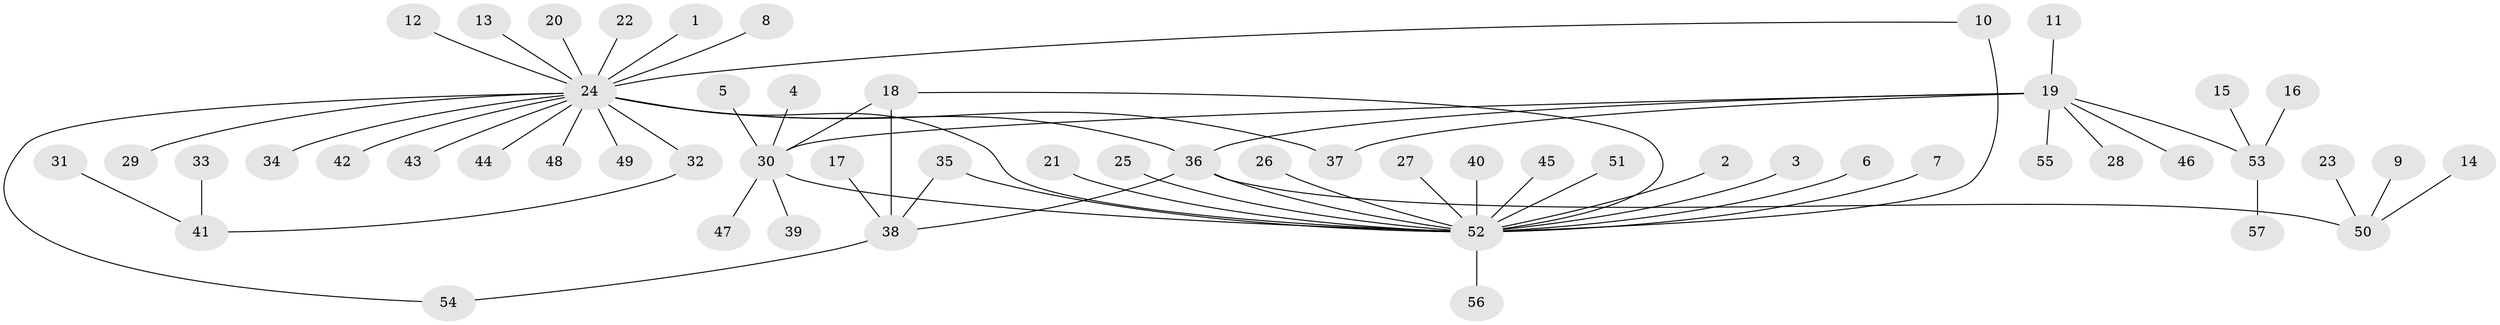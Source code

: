 // original degree distribution, {6: 0.02112676056338028, 27: 0.007042253521126761, 12: 0.007042253521126761, 3: 0.07042253521126761, 25: 0.007042253521126761, 4: 0.04225352112676056, 5: 0.014084507042253521, 1: 0.6549295774647887, 2: 0.14788732394366197, 9: 0.007042253521126761, 8: 0.007042253521126761, 13: 0.007042253521126761, 7: 0.007042253521126761}
// Generated by graph-tools (version 1.1) at 2025/36/03/04/25 23:36:41]
// undirected, 57 vertices, 64 edges
graph export_dot {
  node [color=gray90,style=filled];
  1;
  2;
  3;
  4;
  5;
  6;
  7;
  8;
  9;
  10;
  11;
  12;
  13;
  14;
  15;
  16;
  17;
  18;
  19;
  20;
  21;
  22;
  23;
  24;
  25;
  26;
  27;
  28;
  29;
  30;
  31;
  32;
  33;
  34;
  35;
  36;
  37;
  38;
  39;
  40;
  41;
  42;
  43;
  44;
  45;
  46;
  47;
  48;
  49;
  50;
  51;
  52;
  53;
  54;
  55;
  56;
  57;
  1 -- 24 [weight=1.0];
  2 -- 52 [weight=1.0];
  3 -- 52 [weight=1.0];
  4 -- 30 [weight=1.0];
  5 -- 30 [weight=1.0];
  6 -- 52 [weight=1.0];
  7 -- 52 [weight=1.0];
  8 -- 24 [weight=1.0];
  9 -- 50 [weight=1.0];
  10 -- 24 [weight=1.0];
  10 -- 52 [weight=2.0];
  11 -- 19 [weight=1.0];
  12 -- 24 [weight=1.0];
  13 -- 24 [weight=1.0];
  14 -- 50 [weight=1.0];
  15 -- 53 [weight=1.0];
  16 -- 53 [weight=1.0];
  17 -- 38 [weight=1.0];
  18 -- 30 [weight=1.0];
  18 -- 38 [weight=1.0];
  18 -- 52 [weight=1.0];
  19 -- 28 [weight=1.0];
  19 -- 30 [weight=1.0];
  19 -- 36 [weight=2.0];
  19 -- 37 [weight=1.0];
  19 -- 46 [weight=1.0];
  19 -- 53 [weight=2.0];
  19 -- 55 [weight=1.0];
  20 -- 24 [weight=1.0];
  21 -- 52 [weight=1.0];
  22 -- 24 [weight=1.0];
  23 -- 50 [weight=1.0];
  24 -- 29 [weight=1.0];
  24 -- 32 [weight=1.0];
  24 -- 34 [weight=1.0];
  24 -- 36 [weight=1.0];
  24 -- 37 [weight=2.0];
  24 -- 42 [weight=1.0];
  24 -- 43 [weight=1.0];
  24 -- 44 [weight=1.0];
  24 -- 48 [weight=1.0];
  24 -- 49 [weight=1.0];
  24 -- 52 [weight=1.0];
  24 -- 54 [weight=1.0];
  25 -- 52 [weight=1.0];
  26 -- 52 [weight=1.0];
  27 -- 52 [weight=1.0];
  30 -- 39 [weight=1.0];
  30 -- 47 [weight=1.0];
  30 -- 52 [weight=1.0];
  31 -- 41 [weight=1.0];
  32 -- 41 [weight=1.0];
  33 -- 41 [weight=1.0];
  35 -- 38 [weight=1.0];
  35 -- 52 [weight=2.0];
  36 -- 38 [weight=1.0];
  36 -- 50 [weight=1.0];
  36 -- 52 [weight=1.0];
  38 -- 54 [weight=1.0];
  40 -- 52 [weight=1.0];
  45 -- 52 [weight=1.0];
  51 -- 52 [weight=1.0];
  52 -- 56 [weight=1.0];
  53 -- 57 [weight=1.0];
}
